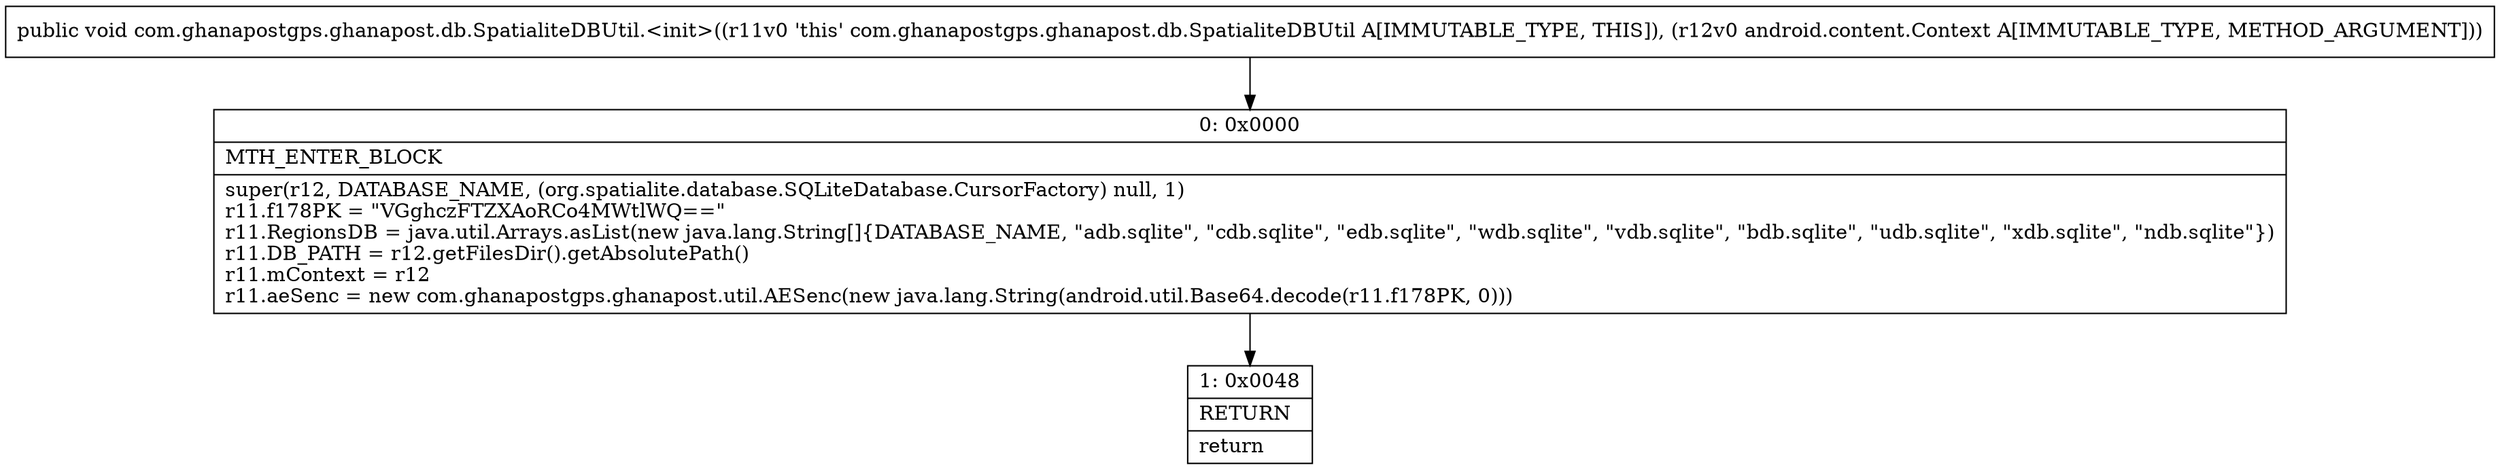 digraph "CFG forcom.ghanapostgps.ghanapost.db.SpatialiteDBUtil.\<init\>(Landroid\/content\/Context;)V" {
Node_0 [shape=record,label="{0\:\ 0x0000|MTH_ENTER_BLOCK\l|super(r12, DATABASE_NAME, (org.spatialite.database.SQLiteDatabase.CursorFactory) null, 1)\lr11.f178PK = \"VGghczFTZXAoRCo4MWtlWQ==\"\lr11.RegionsDB = java.util.Arrays.asList(new java.lang.String[]\{DATABASE_NAME, \"adb.sqlite\", \"cdb.sqlite\", \"edb.sqlite\", \"wdb.sqlite\", \"vdb.sqlite\", \"bdb.sqlite\", \"udb.sqlite\", \"xdb.sqlite\", \"ndb.sqlite\"\})\lr11.DB_PATH = r12.getFilesDir().getAbsolutePath()\lr11.mContext = r12\lr11.aeSenc = new com.ghanapostgps.ghanapost.util.AESenc(new java.lang.String(android.util.Base64.decode(r11.f178PK, 0)))\l}"];
Node_1 [shape=record,label="{1\:\ 0x0048|RETURN\l|return\l}"];
MethodNode[shape=record,label="{public void com.ghanapostgps.ghanapost.db.SpatialiteDBUtil.\<init\>((r11v0 'this' com.ghanapostgps.ghanapost.db.SpatialiteDBUtil A[IMMUTABLE_TYPE, THIS]), (r12v0 android.content.Context A[IMMUTABLE_TYPE, METHOD_ARGUMENT])) }"];
MethodNode -> Node_0;
Node_0 -> Node_1;
}

